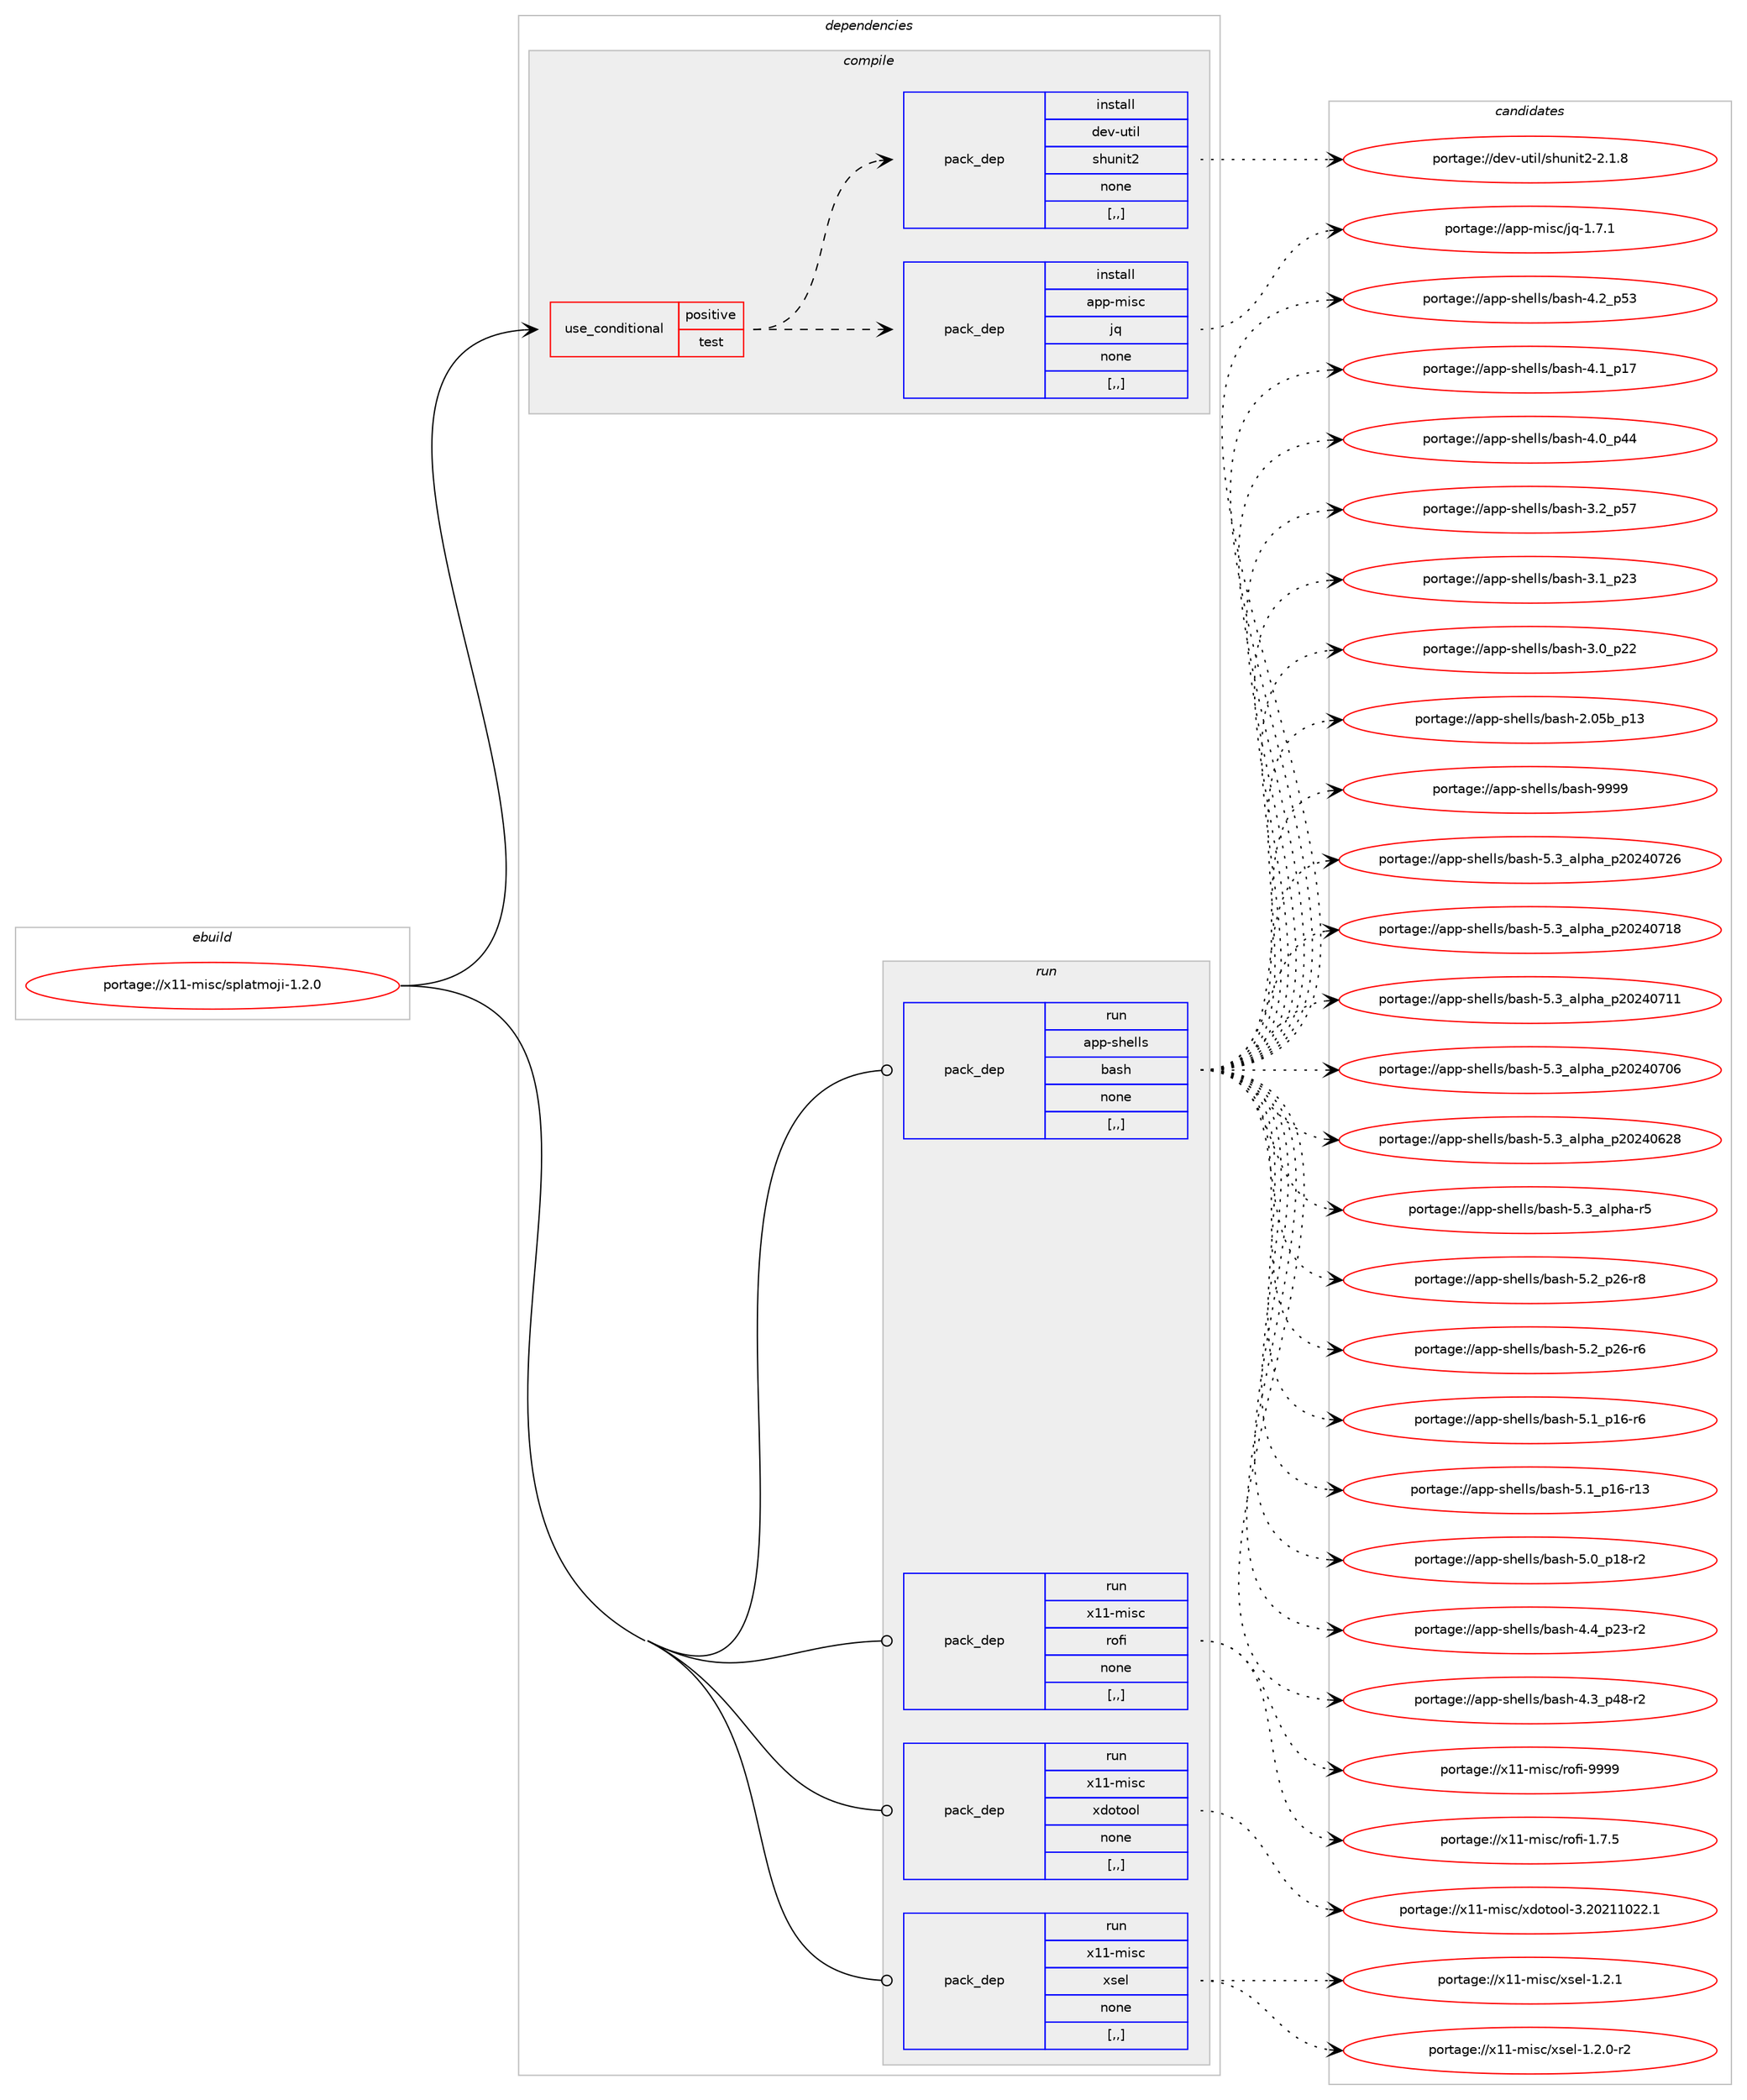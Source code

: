 digraph prolog {

# *************
# Graph options
# *************

newrank=true;
concentrate=true;
compound=true;
graph [rankdir=LR,fontname=Helvetica,fontsize=10,ranksep=1.5];#, ranksep=2.5, nodesep=0.2];
edge  [arrowhead=vee];
node  [fontname=Helvetica,fontsize=10];

# **********
# The ebuild
# **********

subgraph cluster_leftcol {
color=gray;
label=<<i>ebuild</i>>;
id [label="portage://x11-misc/splatmoji-1.2.0", color=red, width=4, href="../x11-misc/splatmoji-1.2.0.svg"];
}

# ****************
# The dependencies
# ****************

subgraph cluster_midcol {
color=gray;
label=<<i>dependencies</i>>;
subgraph cluster_compile {
fillcolor="#eeeeee";
style=filled;
label=<<i>compile</i>>;
subgraph cond122554 {
dependency462828 [label=<<TABLE BORDER="0" CELLBORDER="1" CELLSPACING="0" CELLPADDING="4"><TR><TD ROWSPAN="3" CELLPADDING="10">use_conditional</TD></TR><TR><TD>positive</TD></TR><TR><TD>test</TD></TR></TABLE>>, shape=none, color=red];
subgraph pack336879 {
dependency462829 [label=<<TABLE BORDER="0" CELLBORDER="1" CELLSPACING="0" CELLPADDING="4" WIDTH="220"><TR><TD ROWSPAN="6" CELLPADDING="30">pack_dep</TD></TR><TR><TD WIDTH="110">install</TD></TR><TR><TD>app-misc</TD></TR><TR><TD>jq</TD></TR><TR><TD>none</TD></TR><TR><TD>[,,]</TD></TR></TABLE>>, shape=none, color=blue];
}
dependency462828:e -> dependency462829:w [weight=20,style="dashed",arrowhead="vee"];
subgraph pack336880 {
dependency462830 [label=<<TABLE BORDER="0" CELLBORDER="1" CELLSPACING="0" CELLPADDING="4" WIDTH="220"><TR><TD ROWSPAN="6" CELLPADDING="30">pack_dep</TD></TR><TR><TD WIDTH="110">install</TD></TR><TR><TD>dev-util</TD></TR><TR><TD>shunit2</TD></TR><TR><TD>none</TD></TR><TR><TD>[,,]</TD></TR></TABLE>>, shape=none, color=blue];
}
dependency462828:e -> dependency462830:w [weight=20,style="dashed",arrowhead="vee"];
}
id:e -> dependency462828:w [weight=20,style="solid",arrowhead="vee"];
}
subgraph cluster_compileandrun {
fillcolor="#eeeeee";
style=filled;
label=<<i>compile and run</i>>;
}
subgraph cluster_run {
fillcolor="#eeeeee";
style=filled;
label=<<i>run</i>>;
subgraph pack336881 {
dependency462831 [label=<<TABLE BORDER="0" CELLBORDER="1" CELLSPACING="0" CELLPADDING="4" WIDTH="220"><TR><TD ROWSPAN="6" CELLPADDING="30">pack_dep</TD></TR><TR><TD WIDTH="110">run</TD></TR><TR><TD>app-shells</TD></TR><TR><TD>bash</TD></TR><TR><TD>none</TD></TR><TR><TD>[,,]</TD></TR></TABLE>>, shape=none, color=blue];
}
id:e -> dependency462831:w [weight=20,style="solid",arrowhead="odot"];
subgraph pack336882 {
dependency462832 [label=<<TABLE BORDER="0" CELLBORDER="1" CELLSPACING="0" CELLPADDING="4" WIDTH="220"><TR><TD ROWSPAN="6" CELLPADDING="30">pack_dep</TD></TR><TR><TD WIDTH="110">run</TD></TR><TR><TD>x11-misc</TD></TR><TR><TD>rofi</TD></TR><TR><TD>none</TD></TR><TR><TD>[,,]</TD></TR></TABLE>>, shape=none, color=blue];
}
id:e -> dependency462832:w [weight=20,style="solid",arrowhead="odot"];
subgraph pack336883 {
dependency462833 [label=<<TABLE BORDER="0" CELLBORDER="1" CELLSPACING="0" CELLPADDING="4" WIDTH="220"><TR><TD ROWSPAN="6" CELLPADDING="30">pack_dep</TD></TR><TR><TD WIDTH="110">run</TD></TR><TR><TD>x11-misc</TD></TR><TR><TD>xdotool</TD></TR><TR><TD>none</TD></TR><TR><TD>[,,]</TD></TR></TABLE>>, shape=none, color=blue];
}
id:e -> dependency462833:w [weight=20,style="solid",arrowhead="odot"];
subgraph pack336884 {
dependency462834 [label=<<TABLE BORDER="0" CELLBORDER="1" CELLSPACING="0" CELLPADDING="4" WIDTH="220"><TR><TD ROWSPAN="6" CELLPADDING="30">pack_dep</TD></TR><TR><TD WIDTH="110">run</TD></TR><TR><TD>x11-misc</TD></TR><TR><TD>xsel</TD></TR><TR><TD>none</TD></TR><TR><TD>[,,]</TD></TR></TABLE>>, shape=none, color=blue];
}
id:e -> dependency462834:w [weight=20,style="solid",arrowhead="odot"];
}
}

# **************
# The candidates
# **************

subgraph cluster_choices {
rank=same;
color=gray;
label=<<i>candidates</i>>;

subgraph choice336879 {
color=black;
nodesep=1;
choice97112112451091051159947106113454946554649 [label="portage://app-misc/jq-1.7.1", color=red, width=4,href="../app-misc/jq-1.7.1.svg"];
dependency462829:e -> choice97112112451091051159947106113454946554649:w [style=dotted,weight="100"];
}
subgraph choice336880 {
color=black;
nodesep=1;
choice100101118451171161051084711510411711010511650455046494656 [label="portage://dev-util/shunit2-2.1.8", color=red, width=4,href="../dev-util/shunit2-2.1.8.svg"];
dependency462830:e -> choice100101118451171161051084711510411711010511650455046494656:w [style=dotted,weight="100"];
}
subgraph choice336881 {
color=black;
nodesep=1;
choice97112112451151041011081081154798971151044557575757 [label="portage://app-shells/bash-9999", color=red, width=4,href="../app-shells/bash-9999.svg"];
choice971121124511510410110810811547989711510445534651959710811210497951125048505248555054 [label="portage://app-shells/bash-5.3_alpha_p20240726", color=red, width=4,href="../app-shells/bash-5.3_alpha_p20240726.svg"];
choice971121124511510410110810811547989711510445534651959710811210497951125048505248554956 [label="portage://app-shells/bash-5.3_alpha_p20240718", color=red, width=4,href="../app-shells/bash-5.3_alpha_p20240718.svg"];
choice971121124511510410110810811547989711510445534651959710811210497951125048505248554949 [label="portage://app-shells/bash-5.3_alpha_p20240711", color=red, width=4,href="../app-shells/bash-5.3_alpha_p20240711.svg"];
choice971121124511510410110810811547989711510445534651959710811210497951125048505248554854 [label="portage://app-shells/bash-5.3_alpha_p20240706", color=red, width=4,href="../app-shells/bash-5.3_alpha_p20240706.svg"];
choice971121124511510410110810811547989711510445534651959710811210497951125048505248545056 [label="portage://app-shells/bash-5.3_alpha_p20240628", color=red, width=4,href="../app-shells/bash-5.3_alpha_p20240628.svg"];
choice9711211245115104101108108115479897115104455346519597108112104974511453 [label="portage://app-shells/bash-5.3_alpha-r5", color=red, width=4,href="../app-shells/bash-5.3_alpha-r5.svg"];
choice9711211245115104101108108115479897115104455346509511250544511456 [label="portage://app-shells/bash-5.2_p26-r8", color=red, width=4,href="../app-shells/bash-5.2_p26-r8.svg"];
choice9711211245115104101108108115479897115104455346509511250544511454 [label="portage://app-shells/bash-5.2_p26-r6", color=red, width=4,href="../app-shells/bash-5.2_p26-r6.svg"];
choice9711211245115104101108108115479897115104455346499511249544511454 [label="portage://app-shells/bash-5.1_p16-r6", color=red, width=4,href="../app-shells/bash-5.1_p16-r6.svg"];
choice971121124511510410110810811547989711510445534649951124954451144951 [label="portage://app-shells/bash-5.1_p16-r13", color=red, width=4,href="../app-shells/bash-5.1_p16-r13.svg"];
choice9711211245115104101108108115479897115104455346489511249564511450 [label="portage://app-shells/bash-5.0_p18-r2", color=red, width=4,href="../app-shells/bash-5.0_p18-r2.svg"];
choice9711211245115104101108108115479897115104455246529511250514511450 [label="portage://app-shells/bash-4.4_p23-r2", color=red, width=4,href="../app-shells/bash-4.4_p23-r2.svg"];
choice9711211245115104101108108115479897115104455246519511252564511450 [label="portage://app-shells/bash-4.3_p48-r2", color=red, width=4,href="../app-shells/bash-4.3_p48-r2.svg"];
choice971121124511510410110810811547989711510445524650951125351 [label="portage://app-shells/bash-4.2_p53", color=red, width=4,href="../app-shells/bash-4.2_p53.svg"];
choice971121124511510410110810811547989711510445524649951124955 [label="portage://app-shells/bash-4.1_p17", color=red, width=4,href="../app-shells/bash-4.1_p17.svg"];
choice971121124511510410110810811547989711510445524648951125252 [label="portage://app-shells/bash-4.0_p44", color=red, width=4,href="../app-shells/bash-4.0_p44.svg"];
choice971121124511510410110810811547989711510445514650951125355 [label="portage://app-shells/bash-3.2_p57", color=red, width=4,href="../app-shells/bash-3.2_p57.svg"];
choice971121124511510410110810811547989711510445514649951125051 [label="portage://app-shells/bash-3.1_p23", color=red, width=4,href="../app-shells/bash-3.1_p23.svg"];
choice971121124511510410110810811547989711510445514648951125050 [label="portage://app-shells/bash-3.0_p22", color=red, width=4,href="../app-shells/bash-3.0_p22.svg"];
choice9711211245115104101108108115479897115104455046485398951124951 [label="portage://app-shells/bash-2.05b_p13", color=red, width=4,href="../app-shells/bash-2.05b_p13.svg"];
dependency462831:e -> choice97112112451151041011081081154798971151044557575757:w [style=dotted,weight="100"];
dependency462831:e -> choice971121124511510410110810811547989711510445534651959710811210497951125048505248555054:w [style=dotted,weight="100"];
dependency462831:e -> choice971121124511510410110810811547989711510445534651959710811210497951125048505248554956:w [style=dotted,weight="100"];
dependency462831:e -> choice971121124511510410110810811547989711510445534651959710811210497951125048505248554949:w [style=dotted,weight="100"];
dependency462831:e -> choice971121124511510410110810811547989711510445534651959710811210497951125048505248554854:w [style=dotted,weight="100"];
dependency462831:e -> choice971121124511510410110810811547989711510445534651959710811210497951125048505248545056:w [style=dotted,weight="100"];
dependency462831:e -> choice9711211245115104101108108115479897115104455346519597108112104974511453:w [style=dotted,weight="100"];
dependency462831:e -> choice9711211245115104101108108115479897115104455346509511250544511456:w [style=dotted,weight="100"];
dependency462831:e -> choice9711211245115104101108108115479897115104455346509511250544511454:w [style=dotted,weight="100"];
dependency462831:e -> choice9711211245115104101108108115479897115104455346499511249544511454:w [style=dotted,weight="100"];
dependency462831:e -> choice971121124511510410110810811547989711510445534649951124954451144951:w [style=dotted,weight="100"];
dependency462831:e -> choice9711211245115104101108108115479897115104455346489511249564511450:w [style=dotted,weight="100"];
dependency462831:e -> choice9711211245115104101108108115479897115104455246529511250514511450:w [style=dotted,weight="100"];
dependency462831:e -> choice9711211245115104101108108115479897115104455246519511252564511450:w [style=dotted,weight="100"];
dependency462831:e -> choice971121124511510410110810811547989711510445524650951125351:w [style=dotted,weight="100"];
dependency462831:e -> choice971121124511510410110810811547989711510445524649951124955:w [style=dotted,weight="100"];
dependency462831:e -> choice971121124511510410110810811547989711510445524648951125252:w [style=dotted,weight="100"];
dependency462831:e -> choice971121124511510410110810811547989711510445514650951125355:w [style=dotted,weight="100"];
dependency462831:e -> choice971121124511510410110810811547989711510445514649951125051:w [style=dotted,weight="100"];
dependency462831:e -> choice971121124511510410110810811547989711510445514648951125050:w [style=dotted,weight="100"];
dependency462831:e -> choice9711211245115104101108108115479897115104455046485398951124951:w [style=dotted,weight="100"];
}
subgraph choice336882 {
color=black;
nodesep=1;
choice12049494510910511599471141111021054557575757 [label="portage://x11-misc/rofi-9999", color=red, width=4,href="../x11-misc/rofi-9999.svg"];
choice1204949451091051159947114111102105454946554653 [label="portage://x11-misc/rofi-1.7.5", color=red, width=4,href="../x11-misc/rofi-1.7.5.svg"];
dependency462832:e -> choice12049494510910511599471141111021054557575757:w [style=dotted,weight="100"];
dependency462832:e -> choice1204949451091051159947114111102105454946554653:w [style=dotted,weight="100"];
}
subgraph choice336883 {
color=black;
nodesep=1;
choice120494945109105115994712010011111611111110845514650485049494850504649 [label="portage://x11-misc/xdotool-3.20211022.1", color=red, width=4,href="../x11-misc/xdotool-3.20211022.1.svg"];
dependency462833:e -> choice120494945109105115994712010011111611111110845514650485049494850504649:w [style=dotted,weight="100"];
}
subgraph choice336884 {
color=black;
nodesep=1;
choice1204949451091051159947120115101108454946504649 [label="portage://x11-misc/xsel-1.2.1", color=red, width=4,href="../x11-misc/xsel-1.2.1.svg"];
choice12049494510910511599471201151011084549465046484511450 [label="portage://x11-misc/xsel-1.2.0-r2", color=red, width=4,href="../x11-misc/xsel-1.2.0-r2.svg"];
dependency462834:e -> choice1204949451091051159947120115101108454946504649:w [style=dotted,weight="100"];
dependency462834:e -> choice12049494510910511599471201151011084549465046484511450:w [style=dotted,weight="100"];
}
}

}
